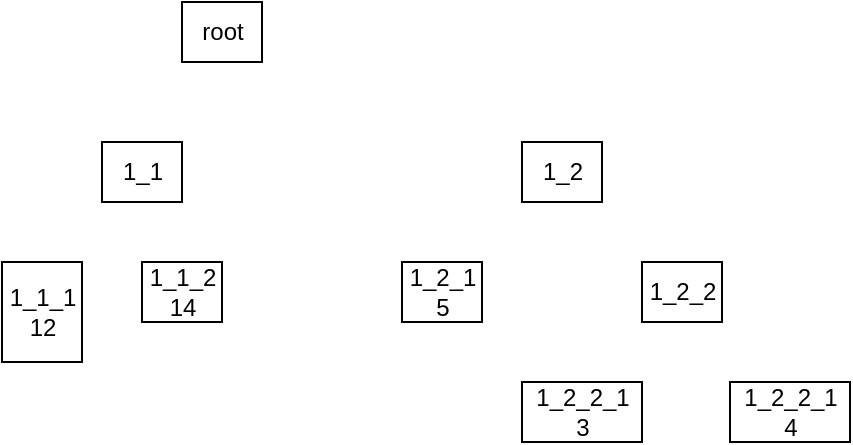 <mxfile version="12.9.9" type="device"><diagram id="OkOnCYzf9CVTiJjz9MkI" name="Page-1"><mxGraphModel dx="458" dy="583" grid="1" gridSize="10" guides="1" tooltips="1" connect="1" arrows="1" fold="1" page="1" pageScale="1" pageWidth="827" pageHeight="1169" math="0" shadow="0"><root><mxCell id="0"/><mxCell id="1" parent="0"/><mxCell id="CCR1VudgYKwHBgmnuH8u-1" value="root" style="html=1;" vertex="1" parent="1"><mxGeometry x="140" y="20" width="40" height="30" as="geometry"/></mxCell><mxCell id="CCR1VudgYKwHBgmnuH8u-2" value="1_1" style="html=1;" vertex="1" parent="1"><mxGeometry x="100" y="90" width="40" height="30" as="geometry"/></mxCell><mxCell id="CCR1VudgYKwHBgmnuH8u-3" value="1_1_1&lt;br&gt;12" style="html=1;" vertex="1" parent="1"><mxGeometry x="50" y="150" width="40" height="50" as="geometry"/></mxCell><mxCell id="CCR1VudgYKwHBgmnuH8u-4" value="1_1_2&lt;br&gt;14" style="html=1;" vertex="1" parent="1"><mxGeometry x="120" y="150" width="40" height="30" as="geometry"/></mxCell><mxCell id="CCR1VudgYKwHBgmnuH8u-5" value="1_2" style="html=1;" vertex="1" parent="1"><mxGeometry x="310" y="90" width="40" height="30" as="geometry"/></mxCell><mxCell id="CCR1VudgYKwHBgmnuH8u-11" value="1_2_1&lt;br&gt;5" style="html=1;" vertex="1" parent="1"><mxGeometry x="250" y="150" width="40" height="30" as="geometry"/></mxCell><mxCell id="CCR1VudgYKwHBgmnuH8u-12" value="1_2_2" style="html=1;" vertex="1" parent="1"><mxGeometry x="370" y="150" width="40" height="30" as="geometry"/></mxCell><mxCell id="CCR1VudgYKwHBgmnuH8u-13" value="1_2_2_1&lt;br&gt;3" style="html=1;" vertex="1" parent="1"><mxGeometry x="310" y="210" width="60" height="30" as="geometry"/></mxCell><mxCell id="CCR1VudgYKwHBgmnuH8u-14" value="1_2_2_1&lt;br&gt;4" style="html=1;" vertex="1" parent="1"><mxGeometry x="414" y="210" width="60" height="30" as="geometry"/></mxCell></root></mxGraphModel></diagram></mxfile>